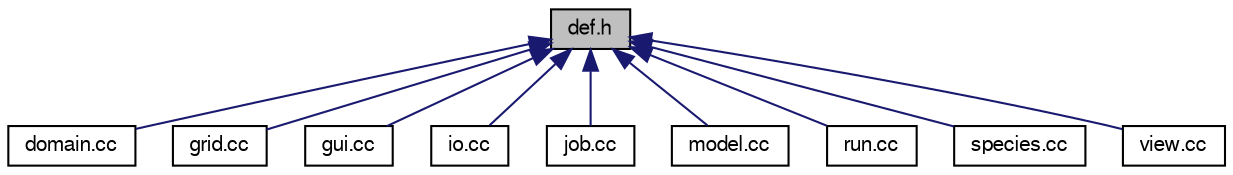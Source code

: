 digraph G
{
  edge [fontname="FreeSans",fontsize="10",labelfontname="FreeSans",labelfontsize="10"];
  node [fontname="FreeSans",fontsize="10",shape=record];
  Node1 [label="def.h",height=0.2,width=0.4,color="black", fillcolor="grey75", style="filled" fontcolor="black"];
  Node1 -> Node2 [dir=back,color="midnightblue",fontsize="10",style="solid"];
  Node2 [label="domain.cc",height=0.2,width=0.4,color="black", fillcolor="white", style="filled",URL="$domain_8cc.html",tooltip="Implementation of Domain and Boundary classes."];
  Node1 -> Node3 [dir=back,color="midnightblue",fontsize="10",style="solid"];
  Node3 [label="grid.cc",height=0.2,width=0.4,color="black", fillcolor="white", style="filled",URL="$grid_8cc.html"];
  Node1 -> Node4 [dir=back,color="midnightblue",fontsize="10",style="solid"];
  Node4 [label="gui.cc",height=0.2,width=0.4,color="black", fillcolor="white", style="filled",URL="$gui_8cc.html"];
  Node1 -> Node5 [dir=back,color="midnightblue",fontsize="10",style="solid"];
  Node5 [label="io.cc",height=0.2,width=0.4,color="black", fillcolor="white", style="filled",URL="$io_8cc.html"];
  Node1 -> Node6 [dir=back,color="midnightblue",fontsize="10",style="solid"];
  Node6 [label="job.cc",height=0.2,width=0.4,color="black", fillcolor="white", style="filled",URL="$job_8cc.html",tooltip="The ReMoDy backend."];
  Node1 -> Node7 [dir=back,color="midnightblue",fontsize="10",style="solid"];
  Node7 [label="model.cc",height=0.2,width=0.4,color="black", fillcolor="white", style="filled",URL="$model_8cc.html"];
  Node1 -> Node8 [dir=back,color="midnightblue",fontsize="10",style="solid"];
  Node8 [label="run.cc",height=0.2,width=0.4,color="black", fillcolor="white", style="filled",URL="$run_8cc.html"];
  Node1 -> Node9 [dir=back,color="midnightblue",fontsize="10",style="solid"];
  Node9 [label="species.cc",height=0.2,width=0.4,color="black", fillcolor="white", style="filled",URL="$species_8cc.html"];
  Node1 -> Node10 [dir=back,color="midnightblue",fontsize="10",style="solid"];
  Node10 [label="view.cc",height=0.2,width=0.4,color="black", fillcolor="white", style="filled",URL="$view_8cc.html",tooltip="The frontend of ReMoDy with the OpenGL Visualizer."];
}
